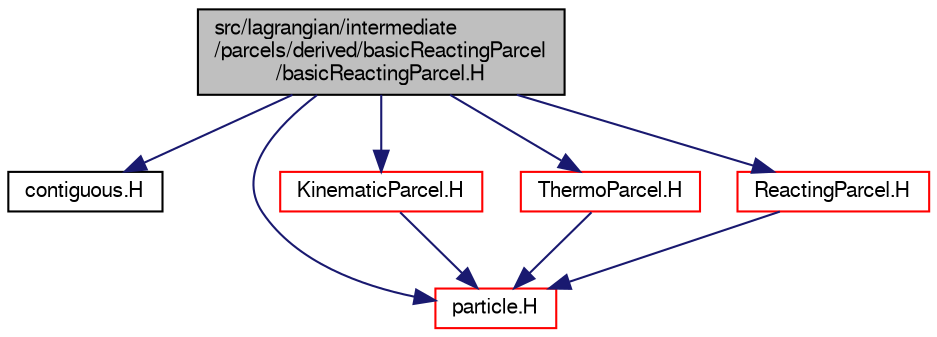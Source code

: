 digraph "src/lagrangian/intermediate/parcels/derived/basicReactingParcel/basicReactingParcel.H"
{
  bgcolor="transparent";
  edge [fontname="FreeSans",fontsize="10",labelfontname="FreeSans",labelfontsize="10"];
  node [fontname="FreeSans",fontsize="10",shape=record];
  Node0 [label="src/lagrangian/intermediate\l/parcels/derived/basicReactingParcel\l/basicReactingParcel.H",height=0.2,width=0.4,color="black", fillcolor="grey75", style="filled", fontcolor="black"];
  Node0 -> Node1 [color="midnightblue",fontsize="10",style="solid",fontname="FreeSans"];
  Node1 [label="contiguous.H",height=0.2,width=0.4,color="black",URL="$a12185.html",tooltip="Template function to specify if the data of a type are contiguous. "];
  Node0 -> Node2 [color="midnightblue",fontsize="10",style="solid",fontname="FreeSans"];
  Node2 [label="particle.H",height=0.2,width=0.4,color="red",URL="$a04889.html"];
  Node0 -> Node295 [color="midnightblue",fontsize="10",style="solid",fontname="FreeSans"];
  Node295 [label="KinematicParcel.H",height=0.2,width=0.4,color="red",URL="$a05441.html"];
  Node295 -> Node2 [color="midnightblue",fontsize="10",style="solid",fontname="FreeSans"];
  Node0 -> Node346 [color="midnightblue",fontsize="10",style="solid",fontname="FreeSans"];
  Node346 [label="ThermoParcel.H",height=0.2,width=0.4,color="red",URL="$a05498.html"];
  Node346 -> Node2 [color="midnightblue",fontsize="10",style="solid",fontname="FreeSans"];
  Node0 -> Node394 [color="midnightblue",fontsize="10",style="solid",fontname="FreeSans"];
  Node394 [label="ReactingParcel.H",height=0.2,width=0.4,color="red",URL="$a05483.html"];
  Node394 -> Node2 [color="midnightblue",fontsize="10",style="solid",fontname="FreeSans"];
}
